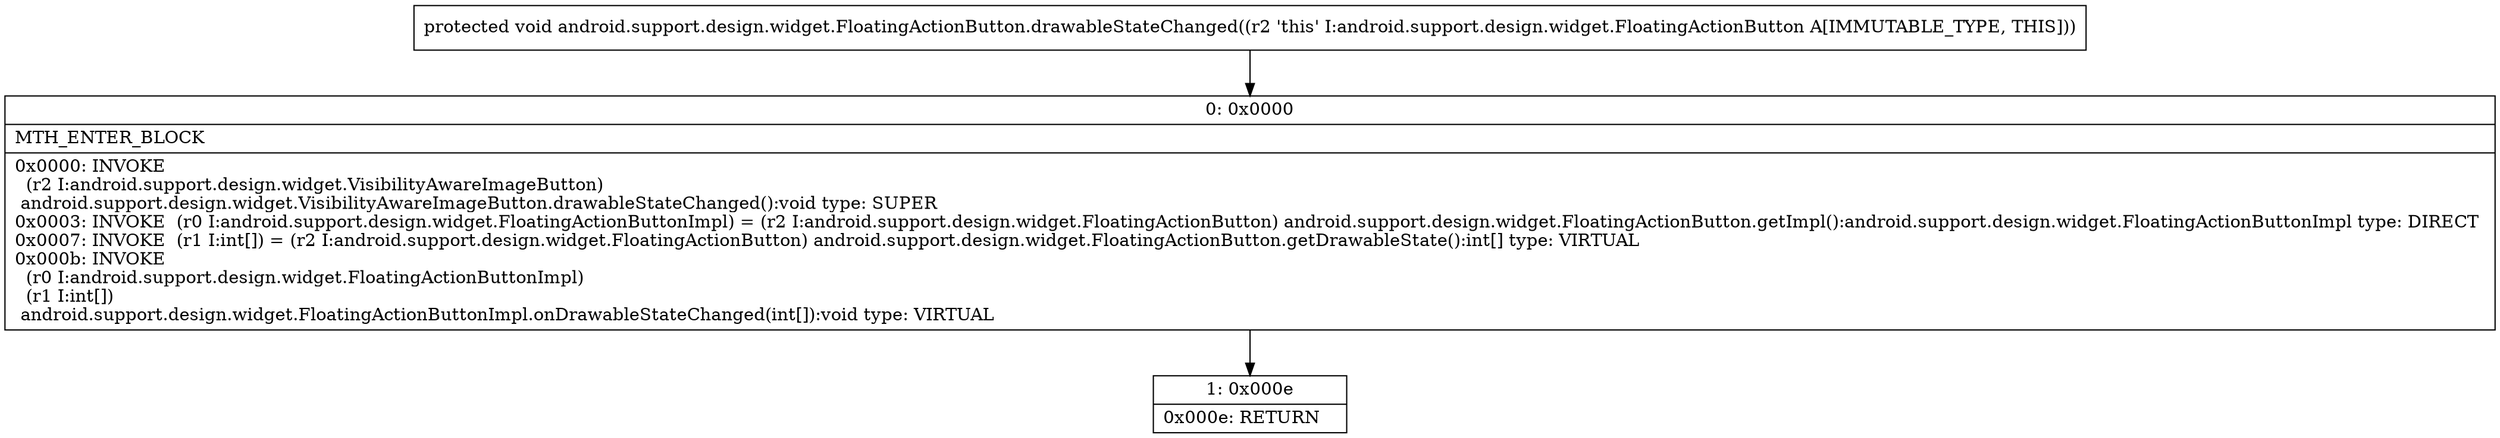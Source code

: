 digraph "CFG forandroid.support.design.widget.FloatingActionButton.drawableStateChanged()V" {
Node_0 [shape=record,label="{0\:\ 0x0000|MTH_ENTER_BLOCK\l|0x0000: INVOKE  \l  (r2 I:android.support.design.widget.VisibilityAwareImageButton)\l android.support.design.widget.VisibilityAwareImageButton.drawableStateChanged():void type: SUPER \l0x0003: INVOKE  (r0 I:android.support.design.widget.FloatingActionButtonImpl) = (r2 I:android.support.design.widget.FloatingActionButton) android.support.design.widget.FloatingActionButton.getImpl():android.support.design.widget.FloatingActionButtonImpl type: DIRECT \l0x0007: INVOKE  (r1 I:int[]) = (r2 I:android.support.design.widget.FloatingActionButton) android.support.design.widget.FloatingActionButton.getDrawableState():int[] type: VIRTUAL \l0x000b: INVOKE  \l  (r0 I:android.support.design.widget.FloatingActionButtonImpl)\l  (r1 I:int[])\l android.support.design.widget.FloatingActionButtonImpl.onDrawableStateChanged(int[]):void type: VIRTUAL \l}"];
Node_1 [shape=record,label="{1\:\ 0x000e|0x000e: RETURN   \l}"];
MethodNode[shape=record,label="{protected void android.support.design.widget.FloatingActionButton.drawableStateChanged((r2 'this' I:android.support.design.widget.FloatingActionButton A[IMMUTABLE_TYPE, THIS])) }"];
MethodNode -> Node_0;
Node_0 -> Node_1;
}

